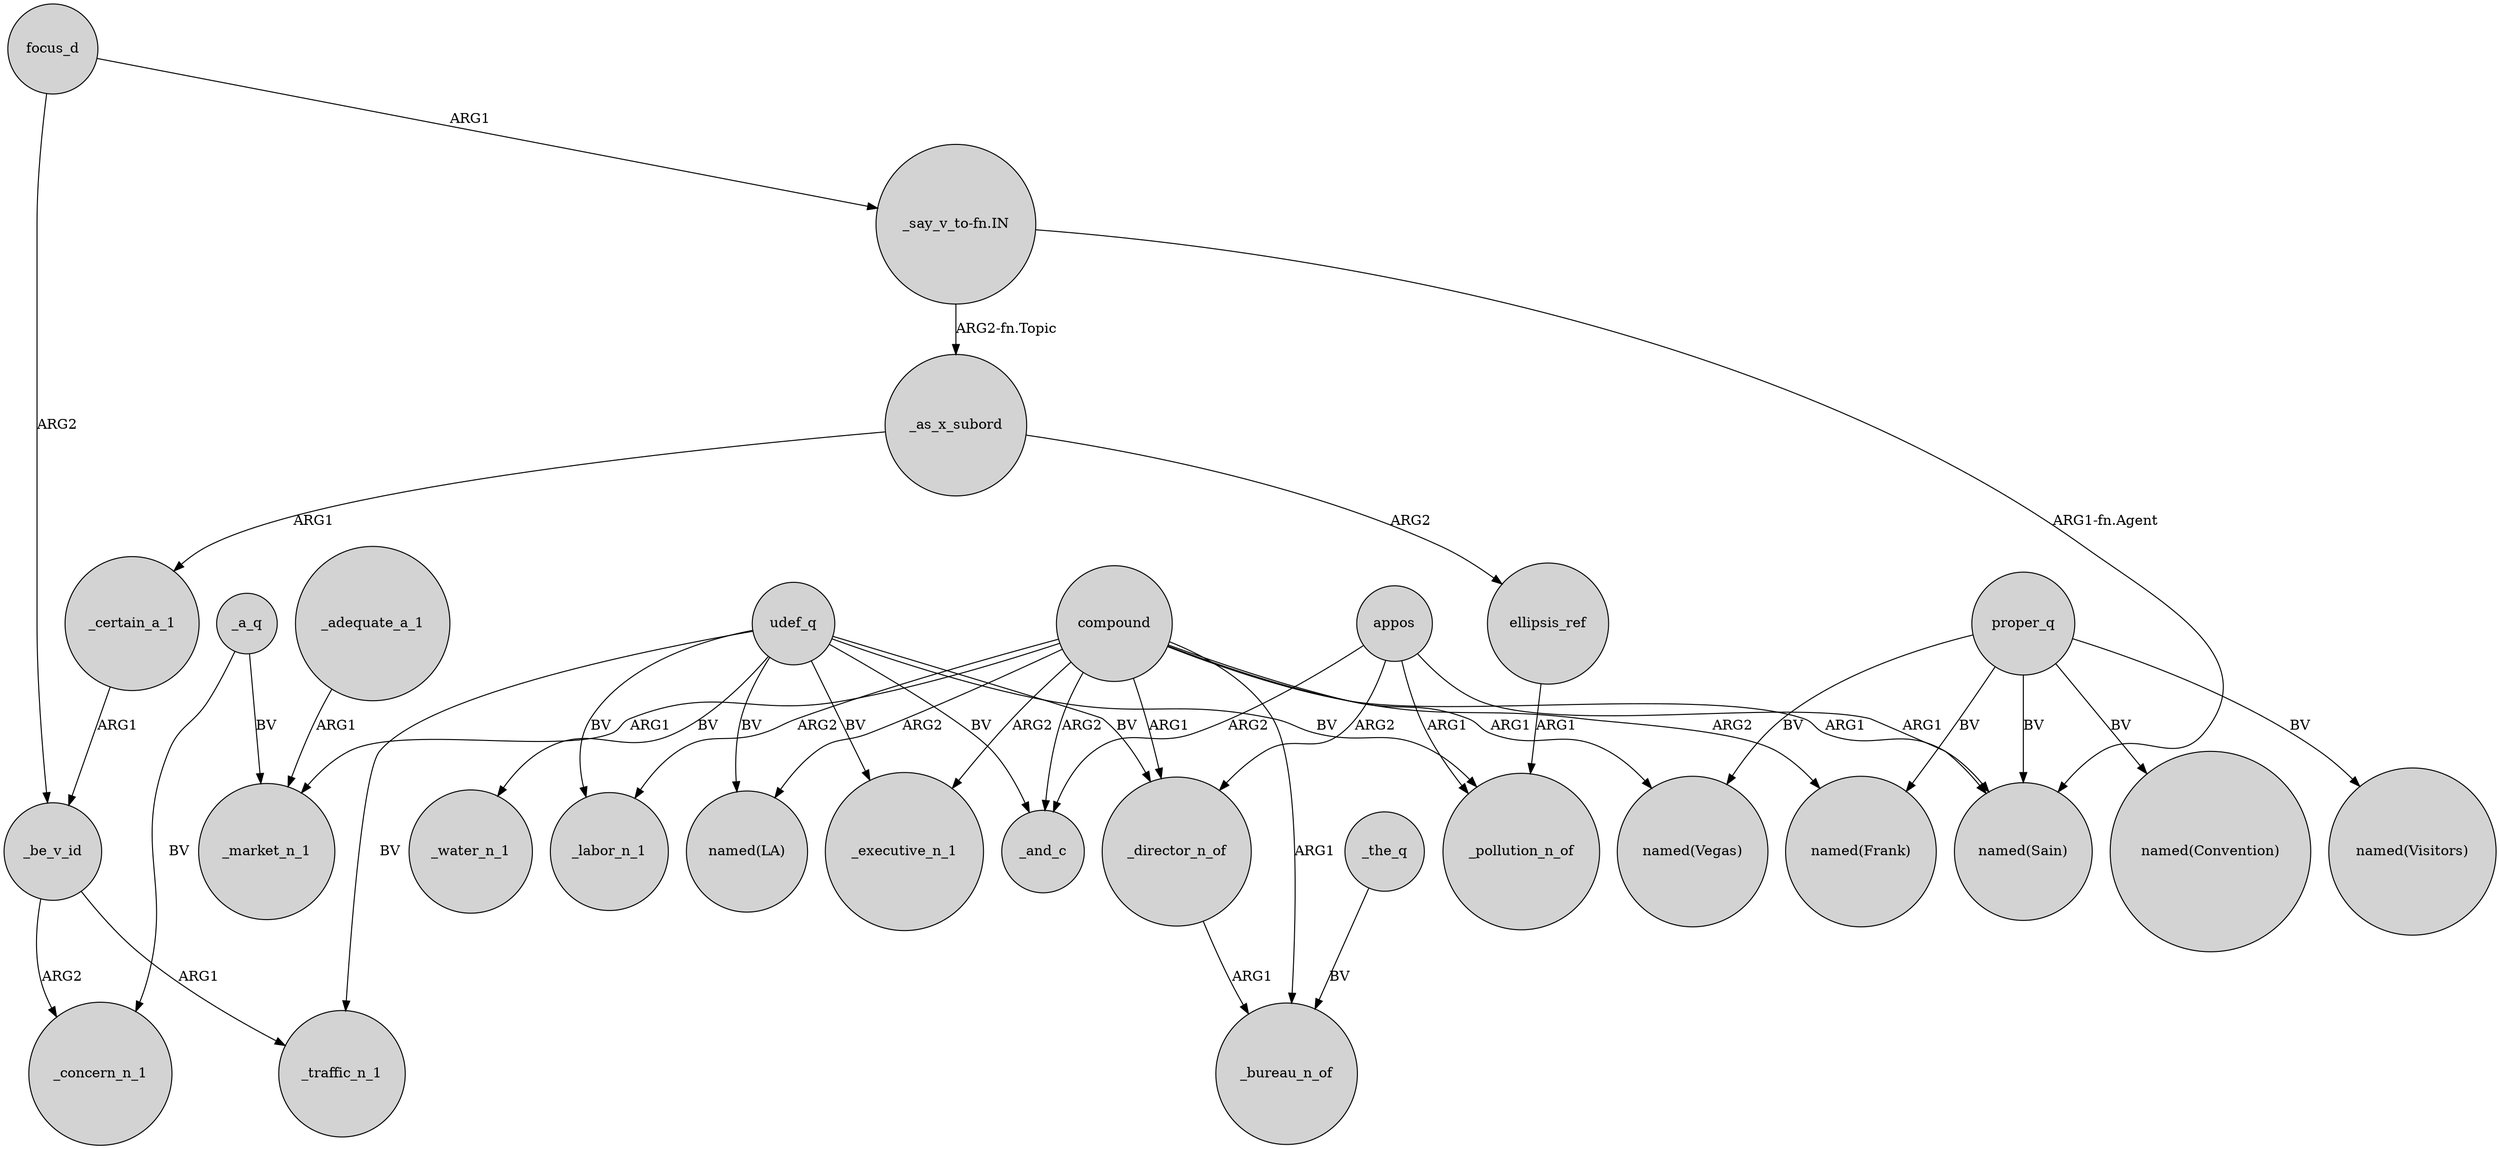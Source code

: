 digraph {
	node [shape=circle style=filled]
	focus_d -> _be_v_id [label=ARG2]
	_adequate_a_1 -> _market_n_1 [label=ARG1]
	_a_q -> _concern_n_1 [label=BV]
	udef_q -> _executive_n_1 [label=BV]
	compound -> "named(LA)" [label=ARG2]
	compound -> "named(Vegas)" [label=ARG1]
	appos -> _pollution_n_of [label=ARG1]
	compound -> _labor_n_1 [label=ARG2]
	_be_v_id -> _traffic_n_1 [label=ARG1]
	proper_q -> "named(Vegas)" [label=BV]
	"_say_v_to-fn.IN" -> "named(Sain)" [label="ARG1-fn.Agent"]
	proper_q -> "named(Frank)" [label=BV]
	udef_q -> _labor_n_1 [label=BV]
	_be_v_id -> _concern_n_1 [label=ARG2]
	_as_x_subord -> _certain_a_1 [label=ARG1]
	compound -> _and_c [label=ARG2]
	ellipsis_ref -> _pollution_n_of [label=ARG1]
	proper_q -> "named(Visitors)" [label=BV]
	appos -> _and_c [label=ARG2]
	udef_q -> _water_n_1 [label=BV]
	udef_q -> _pollution_n_of [label=BV]
	"_say_v_to-fn.IN" -> _as_x_subord [label="ARG2-fn.Topic"]
	compound -> "named(Sain)" [label=ARG1]
	proper_q -> "named(Sain)" [label=BV]
	_a_q -> _market_n_1 [label=BV]
	udef_q -> "named(LA)" [label=BV]
	compound -> _bureau_n_of [label=ARG1]
	_as_x_subord -> ellipsis_ref [label=ARG2]
	udef_q -> _traffic_n_1 [label=BV]
	compound -> _market_n_1 [label=ARG1]
	appos -> "named(Sain)" [label=ARG1]
	compound -> _director_n_of [label=ARG1]
	udef_q -> _and_c [label=BV]
	compound -> _executive_n_1 [label=ARG2]
	_the_q -> _bureau_n_of [label=BV]
	appos -> _director_n_of [label=ARG2]
	compound -> "named(Frank)" [label=ARG2]
	udef_q -> _director_n_of [label=BV]
	proper_q -> "named(Convention)" [label=BV]
	focus_d -> "_say_v_to-fn.IN" [label=ARG1]
	_director_n_of -> _bureau_n_of [label=ARG1]
	_certain_a_1 -> _be_v_id [label=ARG1]
}
